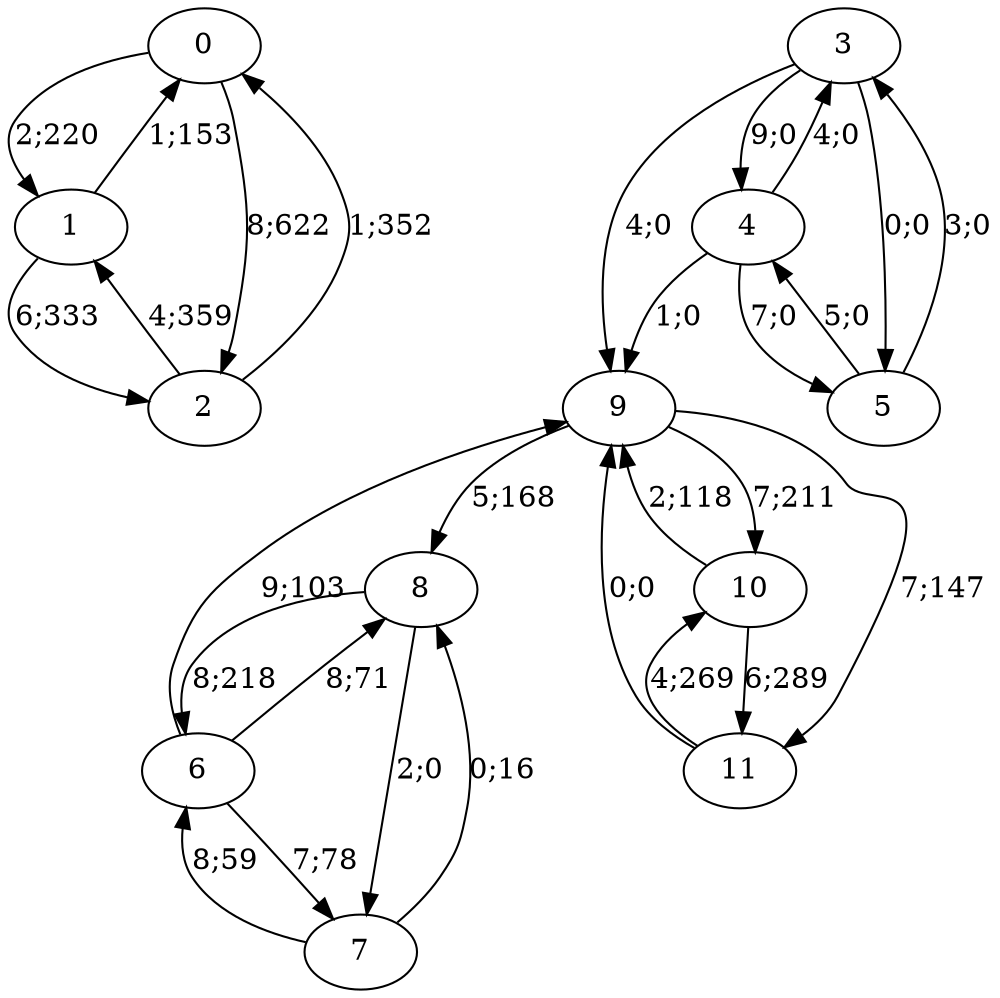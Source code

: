 digraph graph5285 {


0 -> 1 [color=black,label="2;220"]
0 -> 2 [color=black,label="8;622"]


1 -> 0 [color=black,label="1;153"]
1 -> 2 [color=black,label="6;333"]


2 -> 0 [color=black,label="1;352"]
2 -> 1 [color=black,label="4;359"]


























3 -> 9 [color=black,label="4;0"]
3 -> 4 [color=black,label="9;0"]
3 -> 5 [color=black,label="0;0"]


4 -> 9 [color=black,label="1;0"]
4 -> 3 [color=black,label="4;0"]
4 -> 5 [color=black,label="7;0"]


5 -> 3 [color=black,label="3;0"]
5 -> 4 [color=black,label="5;0"]
































9 -> 8 [color=black,label="5;168"]
9 -> 10 [color=black,label="7;211"]
9 -> 11 [color=black,label="7;147"]


10 -> 9 [color=black,label="2;118"]
10 -> 11 [color=black,label="6;289"]


11 -> 9 [color=black,label="0;0"]
11 -> 10 [color=black,label="4;269"]














6 -> 9 [color=black,label="9;103"]
6 -> 7 [color=black,label="7;78"]
6 -> 8 [color=black,label="8;71"]


7 -> 6 [color=black,label="8;59"]
7 -> 8 [color=black,label="0;16"]


8 -> 6 [color=black,label="8;218"]
8 -> 7 [color=black,label="2;0"]







}